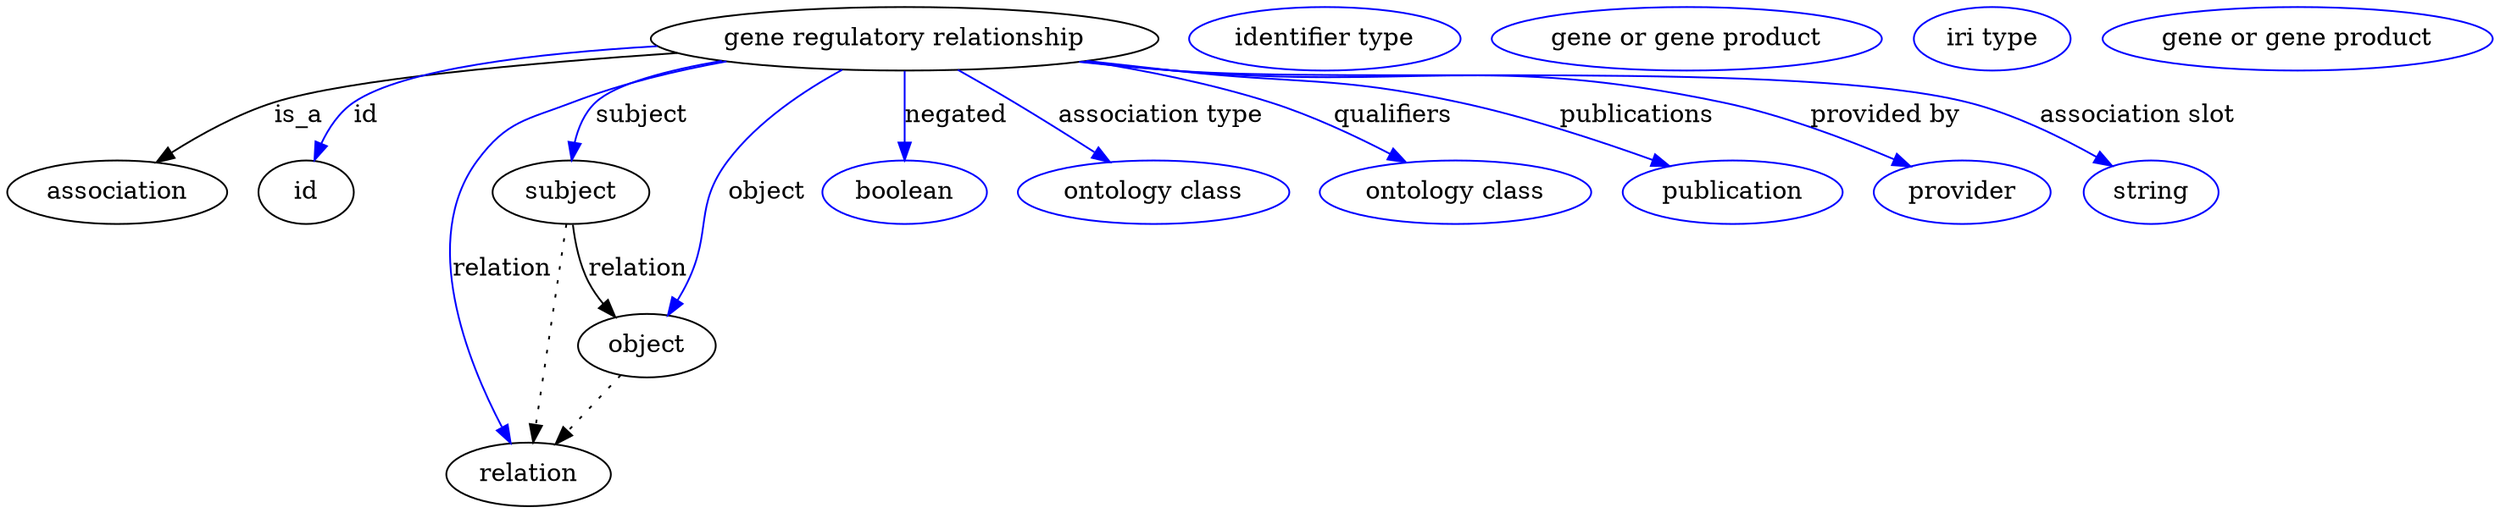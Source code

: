 digraph {
	graph [bb="0,0,1146.9,281"];
	node [label="\N"];
	"gene regulatory relationship"	 [height=0.5,
		label="gene regulatory relationship",
		pos="437.4,263",
		width=3.0365];
	association	 [height=0.5,
		pos="49.402,177",
		width=1.3723];
	"gene regulatory relationship" -> association	 [label=is_a,
		lp="145.68,220",
		pos="e,71.092,193.3 337.38,255.62 263.8,249.35 170.48,239.4 133.85,227 114.69,220.52 95.144,209.3 79.687,199.12"];
	id	 [height=0.5,
		pos="143.4,177",
		width=0.75];
	"gene regulatory relationship" -> id	 [color=blue,
		label=id,
		lp="179.85,220",
		pos="e,149.46,194.66 332.36,257.87 270.48,253.1 199.39,244.03 173.51,227 165.06,221.44 158.62,212.6 153.91,203.9",
		style=solid];
	subject	 [height=0.5,
		pos="276.4,177",
		width=0.97656];
	"gene regulatory relationship" -> subject	 [color=blue,
		label=subject,
		lp="314.23,220",
		pos="e,278.37,195.06 359.53,250.3 331.41,244.32 304.04,236.42 293.75,227 287.46,221.24 283.45,213.09 280.89,205.03",
		style=solid];
	relation	 [height=0.5,
		pos="256.4,18",
		width=1.031];
	"gene regulatory relationship" -> relation	 [color=blue,
		label=relation,
		lp="240.78,134",
		pos="e,247,35.476 357.77,250.58 332.42,245.1 304.67,237.45 280.4,227 256.85,216.86 246.28,216.56 232.4,195 202.59,148.68 225.71,81.424 \
242.65,44.586",
		style=solid];
	object	 [height=0.5,
		pos="316.4,91",
		width=0.88096];
	"gene regulatory relationship" -> object	 [color=blue,
		label=object,
		lp="373.51,177",
		pos="e,325.12,108.39 409.5,245.53 392,233.3 370.18,215.51 356.19,195 338.23,168.67 345.29,156.57 333.4,127 332.16,123.92 330.79,120.73 \
329.38,117.58",
		style=solid];
	negated	 [color=blue,
		height=0.5,
		label=boolean,
		pos="437.4,177",
		width=1.0584];
	"gene regulatory relationship" -> negated	 [color=blue,
		label=negated,
		lp="459.17,220",
		pos="e,437.4,195.21 437.4,244.76 437.4,233.36 437.4,218.43 437.4,205.49",
		style=solid];
	"association type"	 [color=blue,
		height=0.5,
		label="ontology class",
		pos="554.4,177",
		width=1.6931];
	"gene regulatory relationship" -> "association type"	 [color=blue,
		label="association type",
		lp="548.31,220",
		pos="e,531.67,193.71 461.36,245.39 479.3,232.2 503.98,214.06 523.42,199.77",
		style=solid];
	qualifiers	 [color=blue,
		height=0.5,
		label="ontology class",
		pos="694.4,177",
		width=1.6931];
	"gene regulatory relationship" -> qualifiers	 [color=blue,
		label=qualifiers,
		lp="654.45,220",
		pos="e,667.24,193.38 513.42,250.02 540.37,244.35 570.64,236.73 597.4,227 618.33,219.39 640.48,208.24 658.33,198.39",
		style=solid];
	publications	 [color=blue,
		height=0.5,
		label=publication,
		pos="823.4,177",
		width=1.3859];
	"gene regulatory relationship" -> publications	 [color=blue,
		label=publications,
		lp="765.62,220",
		pos="e,791.13,190.75 517.72,250.73 530.65,248.79 543.89,246.83 556.4,245 613.25,236.7 628.63,240.8 684.4,227 717.77,218.75 754.3,205.43 \
781.54,194.61",
		style=solid];
	"provided by"	 [color=blue,
		height=0.5,
		label=provider,
		pos="931.4,177",
		width=1.1129];
	"gene regulatory relationship" -> "provided by"	 [color=blue,
		label="provided by",
		lp="881.03,220",
		pos="e,904.19,190.4 515.38,250.32 529.03,248.36 543.11,246.49 556.4,245 665.79,232.76 696.05,251.3 803.4,227 835.38,219.76 869.92,205.88 \
895.05,194.58",
		style=solid];
	"association slot"	 [color=blue,
		height=0.5,
		label=string,
		pos="1020.4,177",
		width=0.8403];
	"gene regulatory relationship" -> "association slot"	 [color=blue,
		label="association slot",
		lp="998.37,220",
		pos="e,999.5,190.41 514.39,250.2 528.34,248.21 542.78,246.36 556.4,245 636.54,236.97 840.42,247.14 918.4,227 944.12,220.36 971,206.87 \
990.71,195.57",
		style=solid];
	association_id	 [color=blue,
		height=0.5,
		label="identifier type",
		pos="624.4,263",
		width=1.652];
	subject -> relation	 [pos="e,258.67,36.027 274.11,158.76 270.64,131.21 264.04,78.735 259.95,46.223",
		style=dotted];
	subject -> object	 [label=relation,
		lp="312.78,134",
		pos="e,302.82,107.46 279.98,158.87 282.29,149.13 285.78,137.08 290.64,127 292.43,123.29 294.6,119.56 296.91,115.97"];
	"gene regulatory relationship_subject"	 [color=blue,
		height=0.5,
		label="gene or gene product",
		pos="786.4,263",
		width=2.3474];
	"gene regulatory relationship_relation"	 [color=blue,
		height=0.5,
		label="iri type",
		pos="924.4,263",
		width=0.9834];
	object -> relation	 [pos="e,270.17,34.752 302.79,74.435 295.09,65.075 285.33,53.191 276.74,42.745",
		style=dotted];
	"gene regulatory relationship_object"	 [color=blue,
		height=0.5,
		label="gene or gene product",
		pos="1062.4,263",
		width=2.3474];
}
